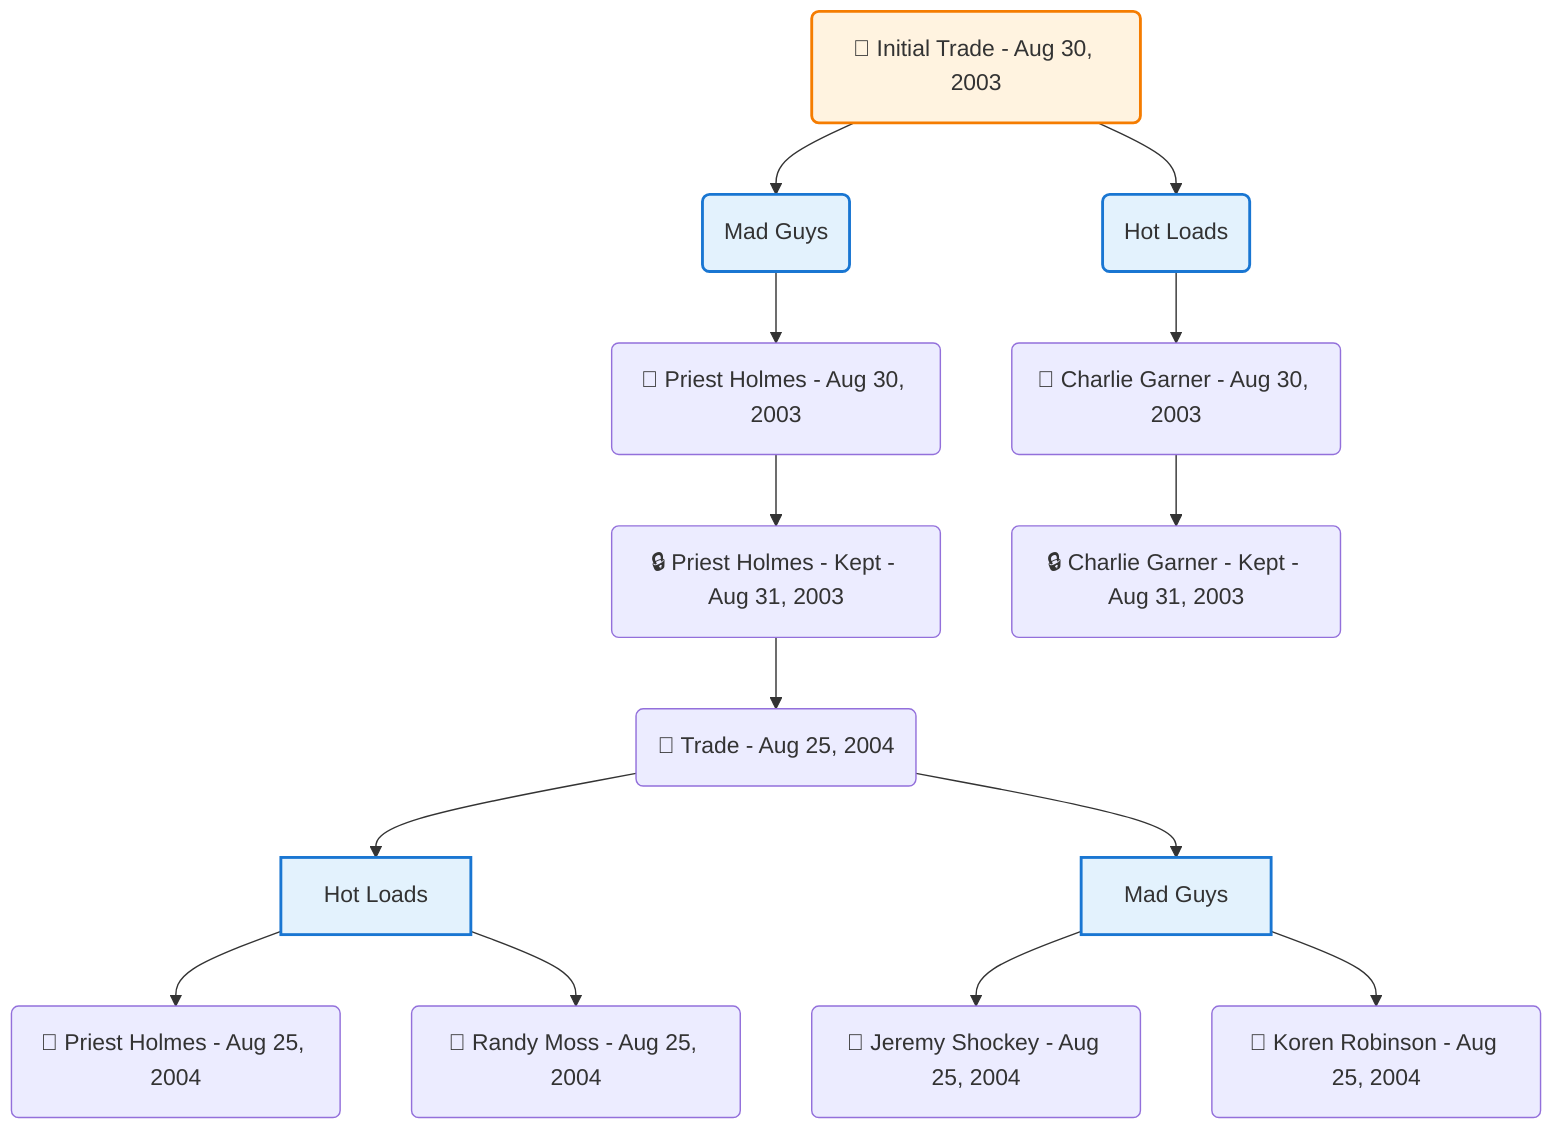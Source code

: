 flowchart TD

    TRADE_MAIN("🔄 Initial Trade - Aug 30, 2003")
    TEAM_1("Mad Guys")
    TEAM_2("Hot Loads")
    NODE_578e4f37-081f-4c02-beb3-5a05162913a9("🔄 Priest Holmes - Aug 30, 2003")
    NODE_5633b7e2-a69f-418a-b631-798dba408c62("🔒 Priest Holmes - Kept - Aug 31, 2003")
    TRADE_443e1476-8541-4e17-ad3c-05b56ee14673_3("🔄 Trade - Aug 25, 2004")
    TEAM_8e9f18ff-62c3-40e8-bb10-32f74cf4ee33_4["Hot Loads"]
    NODE_ba6758a3-f208-477f-9e87-3dc956ba79c9("🔄 Priest Holmes - Aug 25, 2004")
    NODE_b0086ff5-88cc-4f48-a79f-8d6a747dae46("🔄 Randy Moss - Aug 25, 2004")
    TEAM_f5908944-6efd-40eb-af54-6c53004e0e2f_5["Mad Guys"]
    NODE_09e638be-ded4-4dbe-bbea-702be0999965("🔄 Jeremy Shockey - Aug 25, 2004")
    NODE_df1226c5-2107-4056-b561-de7a7b78c69c("🔄 Koren Robinson - Aug 25, 2004")
    NODE_28c1ae8f-aefa-4b0e-b503-9314b3c14d57("🔄 Charlie Garner - Aug 30, 2003")
    NODE_1bb3b8c2-11de-4770-9cb0-7f3db8b66bf2("🔒 Charlie Garner - Kept - Aug 31, 2003")

    TRADE_MAIN --> TEAM_1
    TRADE_MAIN --> TEAM_2
    TEAM_1 --> NODE_578e4f37-081f-4c02-beb3-5a05162913a9
    NODE_578e4f37-081f-4c02-beb3-5a05162913a9 --> NODE_5633b7e2-a69f-418a-b631-798dba408c62
    NODE_5633b7e2-a69f-418a-b631-798dba408c62 --> TRADE_443e1476-8541-4e17-ad3c-05b56ee14673_3
    TRADE_443e1476-8541-4e17-ad3c-05b56ee14673_3 --> TEAM_8e9f18ff-62c3-40e8-bb10-32f74cf4ee33_4
    TEAM_8e9f18ff-62c3-40e8-bb10-32f74cf4ee33_4 --> NODE_ba6758a3-f208-477f-9e87-3dc956ba79c9
    TEAM_8e9f18ff-62c3-40e8-bb10-32f74cf4ee33_4 --> NODE_b0086ff5-88cc-4f48-a79f-8d6a747dae46
    TRADE_443e1476-8541-4e17-ad3c-05b56ee14673_3 --> TEAM_f5908944-6efd-40eb-af54-6c53004e0e2f_5
    TEAM_f5908944-6efd-40eb-af54-6c53004e0e2f_5 --> NODE_09e638be-ded4-4dbe-bbea-702be0999965
    TEAM_f5908944-6efd-40eb-af54-6c53004e0e2f_5 --> NODE_df1226c5-2107-4056-b561-de7a7b78c69c
    TEAM_2 --> NODE_28c1ae8f-aefa-4b0e-b503-9314b3c14d57
    NODE_28c1ae8f-aefa-4b0e-b503-9314b3c14d57 --> NODE_1bb3b8c2-11de-4770-9cb0-7f3db8b66bf2

    %% Node styling
    classDef teamNode fill:#e3f2fd,stroke:#1976d2,stroke-width:2px
    classDef tradeNode fill:#fff3e0,stroke:#f57c00,stroke-width:2px
    classDef playerNode fill:#f3e5f5,stroke:#7b1fa2,stroke-width:1px
    classDef nonRootPlayerNode fill:#f5f5f5,stroke:#757575,stroke-width:1px
    classDef endNode fill:#ffebee,stroke:#c62828,stroke-width:2px
    classDef waiverNode fill:#e8f5e8,stroke:#388e3c,stroke-width:2px
    classDef championshipNode fill:#fff9c4,stroke:#f57f17,stroke-width:3px

    class TEAM_1,TEAM_2,TEAM_8e9f18ff-62c3-40e8-bb10-32f74cf4ee33_4,TEAM_f5908944-6efd-40eb-af54-6c53004e0e2f_5 teamNode
    class TRADE_MAIN tradeNode